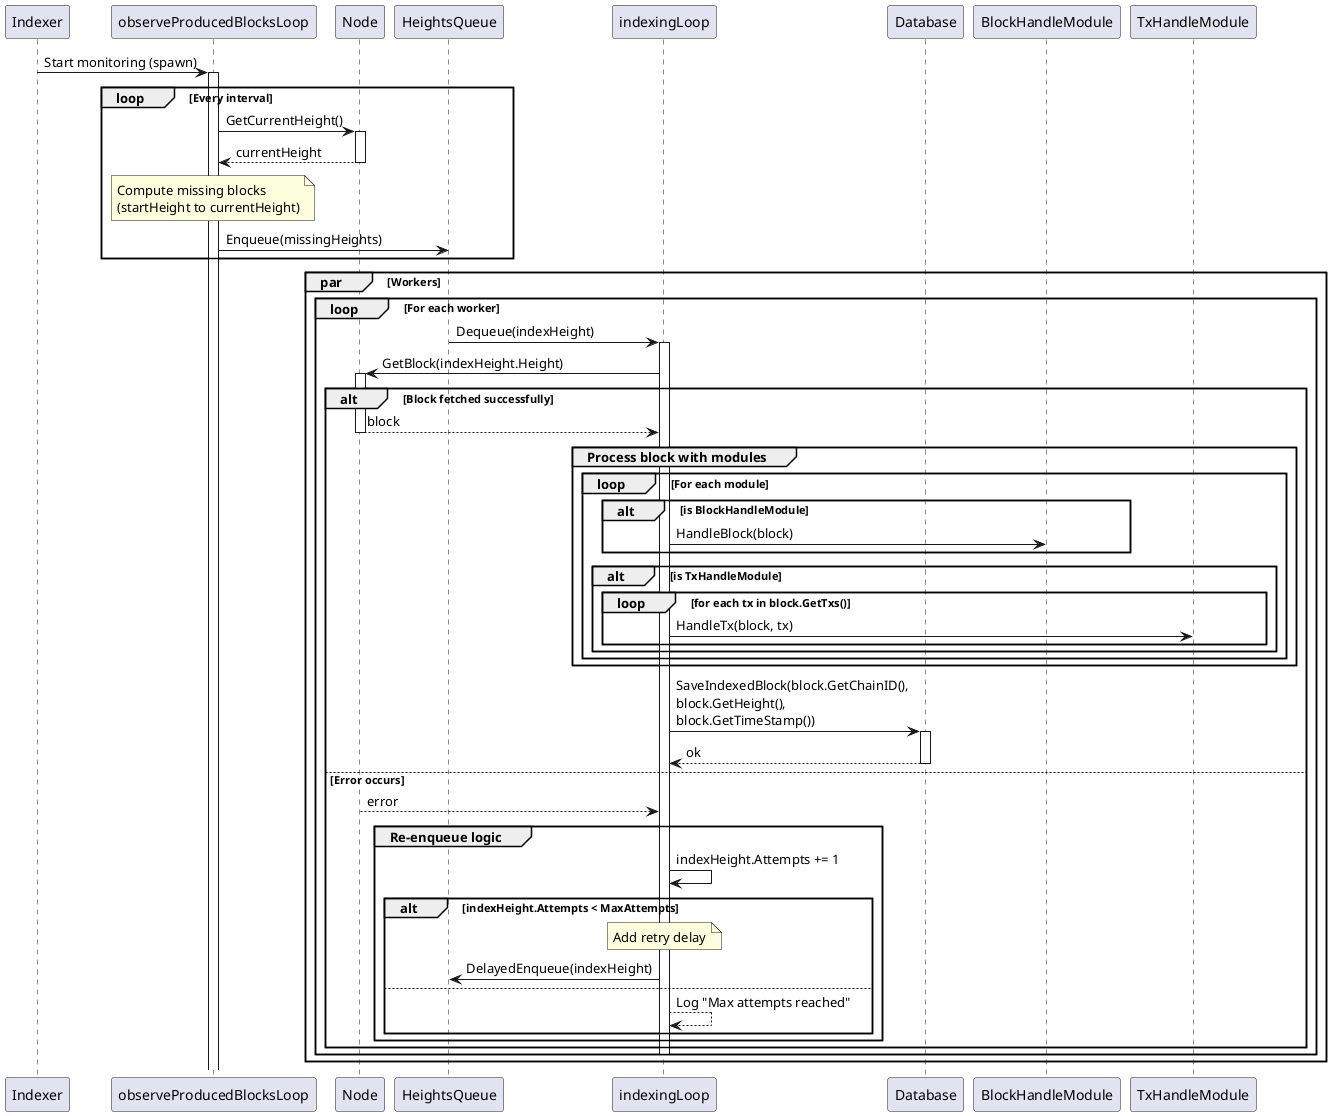 @startuml
participant Indexer
participant "observeProducedBlocksLoop" as Monitor
participant Node
participant HeightsQueue
participant "indexingLoop" as Worker
participant Database
participant BlockHandleModule as BHM
participant TxHandleModule as THM

Indexer -> Monitor: Start monitoring (spawn)
activate Monitor

loop Every interval
    Monitor -> Node: GetCurrentHeight()
    activate Node
    Node --> Monitor: currentHeight
    deactivate Node
    
    Note over Monitor: Compute missing blocks\n(startHeight to currentHeight)
    
    Monitor -> HeightsQueue: Enqueue(missingHeights)
end

par Workers
    loop For each worker
        HeightsQueue -> Worker: Dequeue(indexHeight)
        activate Worker
        
        Worker -> Node: GetBlock(indexHeight.Height)
        activate Node
        alt Block fetched successfully
            Node --> Worker: block
            deactivate Node
            
            group Process block with modules
                loop For each module
                    alt is BlockHandleModule
                        Worker -> BHM: HandleBlock(block)
                    end
                    alt is TxHandleModule
                        loop for each tx in block.GetTxs()
                            Worker -> THM: HandleTx(block, tx)
                        end
                    end
                end
            end
            
            Worker -> Database: SaveIndexedBlock(block.GetChainID(),\nblock.GetHeight(),\nblock.GetTimeStamp())
            activate Database
            Database --> Worker: ok
            deactivate Database
        else Error occurs
            Node --> Worker: error
            deactivate Node
            
            group Re-enqueue logic
                Worker -> Worker: indexHeight.Attempts += 1
                alt indexHeight.Attempts < MaxAttempts
                    Note over Worker: Add retry delay
                    Worker -> HeightsQueue: DelayedEnqueue(indexHeight)
                else
                    Worker --> Worker: Log "Max attempts reached"
                end
            end
        end
        
        deactivate Worker
    end
end
@enduml
